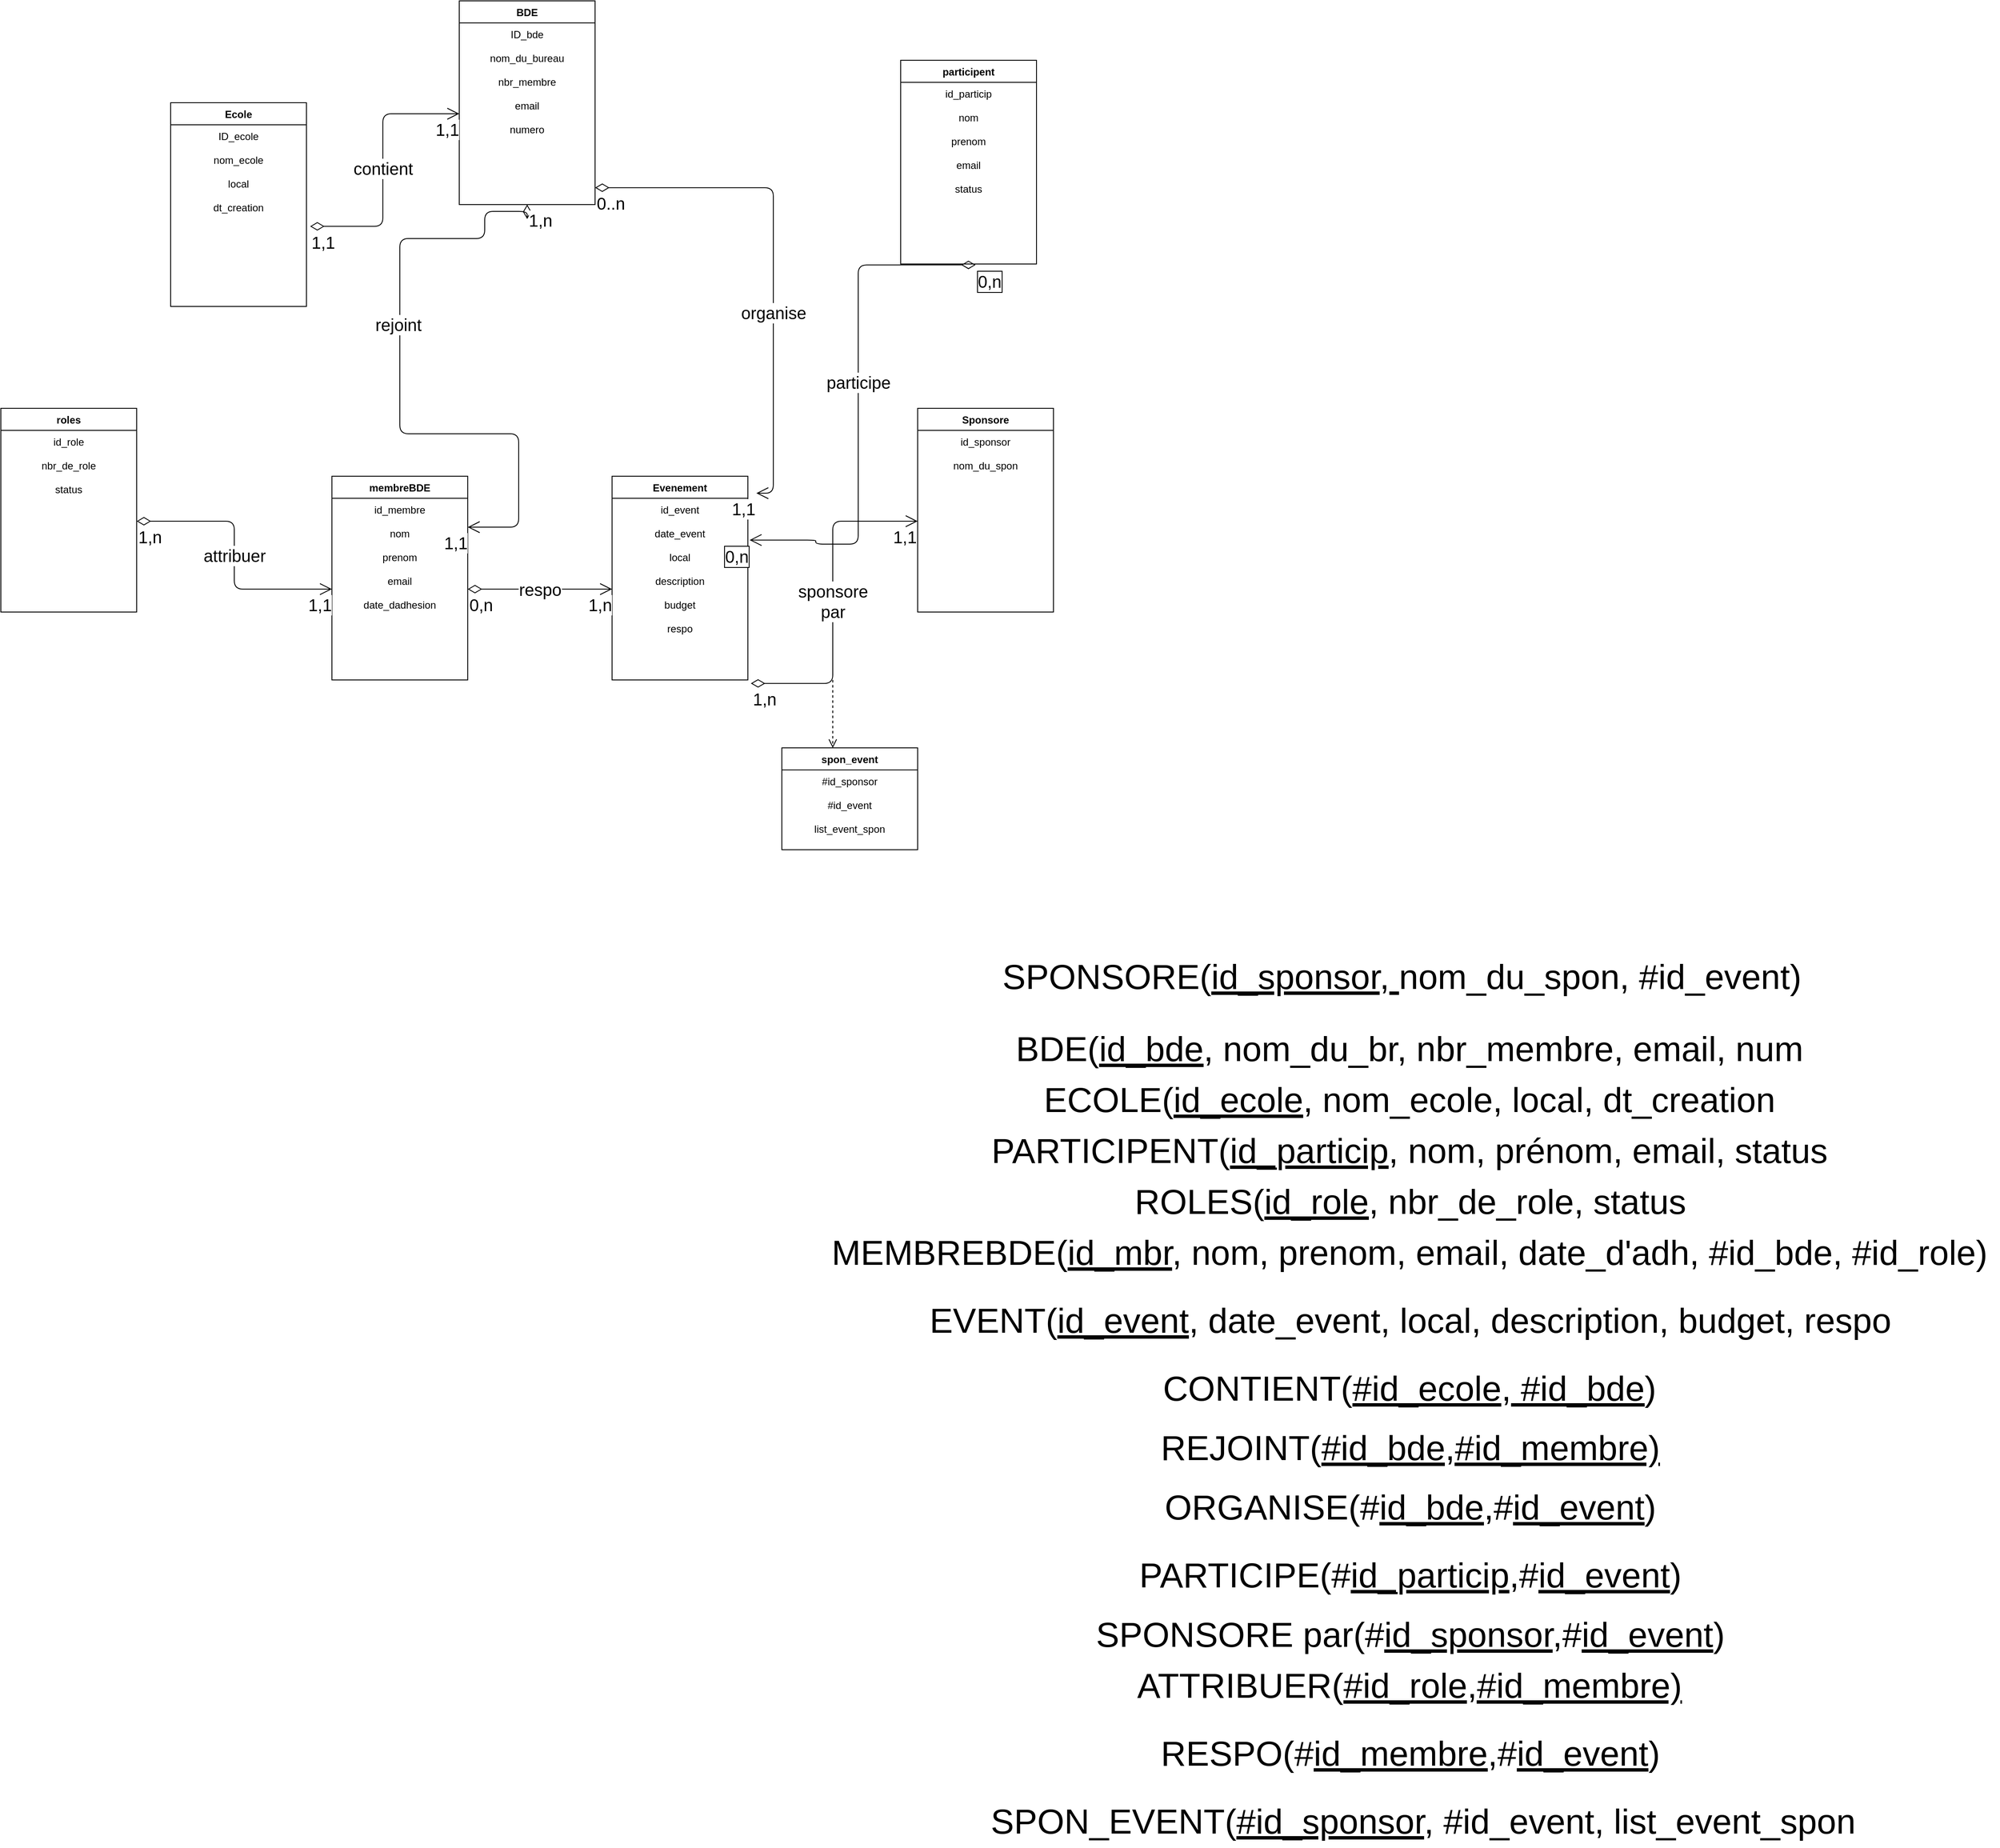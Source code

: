 <mxfile>
    <diagram id="H0yQGbf4NaJOVAjafRQB" name="Page-1">
        <mxGraphModel dx="2165" dy="1808" grid="1" gridSize="10" guides="1" tooltips="1" connect="1" arrows="1" fold="1" page="0" pageScale="1" pageWidth="850" pageHeight="1100" math="0" shadow="0">
            <root>
                <mxCell id="0"/>
                <mxCell id="1" parent="0"/>
                <mxCell id="19" value="BDE" style="swimlane;fontStyle=1;align=center;verticalAlign=top;childLayout=stackLayout;horizontal=1;startSize=26;horizontalStack=0;resizeParent=1;resizeParentMax=0;resizeLast=0;collapsible=1;marginBottom=0;" vertex="1" parent="1">
                    <mxGeometry x="460" y="-320" width="160" height="240" as="geometry">
                        <mxRectangle x="400" y="-120" width="70" height="30" as="alternateBounds"/>
                    </mxGeometry>
                </mxCell>
                <mxCell id="29" value="ID_bde&#10;&#10;nom_du_bureau&#10;&#10;nbr_membre&#10;&#10;email&#10;&#10;numero&#10;" style="text;strokeColor=none;fillColor=none;align=center;verticalAlign=top;spacingLeft=4;spacingRight=4;overflow=hidden;rotatable=0;points=[[0,0.5],[1,0.5]];portConstraint=eastwest;fontFamily=Helvetica;" vertex="1" parent="19">
                    <mxGeometry y="26" width="160" height="214" as="geometry"/>
                </mxCell>
                <mxCell id="27" value="Ecole" style="swimlane;fontStyle=1;align=center;verticalAlign=top;childLayout=stackLayout;horizontal=1;startSize=26;horizontalStack=0;resizeParent=1;resizeParentMax=0;resizeLast=0;collapsible=1;marginBottom=0;" vertex="1" parent="1">
                    <mxGeometry x="120" y="-200" width="160" height="240" as="geometry"/>
                </mxCell>
                <mxCell id="28" value="ID_ecole&#10;&#10;nom_ecole&#10;&#10;local&#10;&#10;dt_creation&#10;" style="text;strokeColor=none;fillColor=none;align=center;verticalAlign=top;spacingLeft=4;spacingRight=4;overflow=hidden;rotatable=0;points=[[0,0.5],[1,0.5]];portConstraint=eastwest;" vertex="1" parent="27">
                    <mxGeometry y="26" width="160" height="214" as="geometry"/>
                </mxCell>
                <mxCell id="33" value="membreBDE" style="swimlane;fontStyle=1;align=center;verticalAlign=top;childLayout=stackLayout;horizontal=1;startSize=26;horizontalStack=0;resizeParent=1;resizeParentMax=0;resizeLast=0;collapsible=1;marginBottom=0;" vertex="1" parent="1">
                    <mxGeometry x="310" y="240" width="160" height="240" as="geometry"/>
                </mxCell>
                <mxCell id="34" value="id_membre&#10;&#10;nom&#10;&#10;prenom&#10;&#10;email&#10;&#10;date_dadhesion&#10;&#10;" style="text;strokeColor=none;fillColor=none;align=center;verticalAlign=top;spacingLeft=4;spacingRight=4;overflow=hidden;rotatable=0;points=[[0,0.5],[1,0.5]];portConstraint=eastwest;" vertex="1" parent="33">
                    <mxGeometry y="26" width="160" height="214" as="geometry"/>
                </mxCell>
                <mxCell id="36" value="roles" style="swimlane;fontStyle=1;align=center;verticalAlign=top;childLayout=stackLayout;horizontal=1;startSize=26;horizontalStack=0;resizeParent=1;resizeParentMax=0;resizeLast=0;collapsible=1;marginBottom=0;" vertex="1" parent="1">
                    <mxGeometry x="-80" y="160" width="160" height="240" as="geometry"/>
                </mxCell>
                <mxCell id="37" value="id_role&#10;&#10;nbr_de_role&#10;&#10;status" style="text;strokeColor=none;fillColor=none;align=center;verticalAlign=top;spacingLeft=4;spacingRight=4;overflow=hidden;rotatable=0;points=[[0,0.5],[1,0.5]];portConstraint=eastwest;" vertex="1" parent="36">
                    <mxGeometry y="26" width="160" height="214" as="geometry"/>
                </mxCell>
                <mxCell id="39" value="Evenement" style="swimlane;fontStyle=1;align=center;verticalAlign=top;childLayout=stackLayout;horizontal=1;startSize=26;horizontalStack=0;resizeParent=1;resizeParentMax=0;resizeLast=0;collapsible=1;marginBottom=0;" vertex="1" parent="1">
                    <mxGeometry x="640" y="240" width="160" height="240" as="geometry"/>
                </mxCell>
                <mxCell id="40" value="id_event&#10;&#10;date_event&#10;&#10;local&#10;&#10;description&#10;&#10;budget&#10;&#10;respo&#10;&#10;&#10;" style="text;strokeColor=none;fillColor=none;align=center;verticalAlign=top;spacingLeft=4;spacingRight=4;overflow=hidden;rotatable=0;points=[[0,0.5],[1,0.5]];portConstraint=eastwest;" vertex="1" parent="39">
                    <mxGeometry y="26" width="160" height="214" as="geometry"/>
                </mxCell>
                <mxCell id="42" value="Sponsore" style="swimlane;fontStyle=1;align=center;verticalAlign=top;childLayout=stackLayout;horizontal=1;startSize=26;horizontalStack=0;resizeParent=1;resizeParentMax=0;resizeLast=0;collapsible=1;marginBottom=0;" vertex="1" parent="1">
                    <mxGeometry x="1000" y="160" width="160" height="240" as="geometry"/>
                </mxCell>
                <mxCell id="43" value="id_sponsor&#10;&#10;nom_du_spon&#10;&#10;&#10;" style="text;strokeColor=none;fillColor=none;align=center;verticalAlign=top;spacingLeft=4;spacingRight=4;overflow=hidden;rotatable=0;points=[[0,0.5],[1,0.5]];portConstraint=eastwest;" vertex="1" parent="42">
                    <mxGeometry y="26" width="160" height="214" as="geometry"/>
                </mxCell>
                <mxCell id="68" value="attribuer" style="endArrow=open;html=1;endSize=12;startArrow=diamondThin;startSize=14;startFill=0;edgeStyle=orthogonalEdgeStyle;fontFamily=Helvetica;fontSize=20;exitX=1;exitY=0.5;exitDx=0;exitDy=0;entryX=0;entryY=0.5;entryDx=0;entryDy=0;" edge="1" parent="1" source="37" target="34">
                    <mxGeometry relative="1" as="geometry">
                        <mxPoint x="550" y="330" as="sourcePoint"/>
                        <mxPoint x="710" y="330" as="targetPoint"/>
                    </mxGeometry>
                </mxCell>
                <mxCell id="69" value="1,n" style="edgeLabel;resizable=0;html=1;align=left;verticalAlign=top;fontFamily=Helvetica;fontSize=20;" connectable="0" vertex="1" parent="68">
                    <mxGeometry x="-1" relative="1" as="geometry"/>
                </mxCell>
                <mxCell id="70" value="1,1" style="edgeLabel;resizable=0;html=1;align=right;verticalAlign=top;fontFamily=Helvetica;fontSize=20;" connectable="0" vertex="1" parent="68">
                    <mxGeometry x="1" relative="1" as="geometry"/>
                </mxCell>
                <mxCell id="72" value="respo" style="endArrow=open;html=1;endSize=12;startArrow=diamondThin;startSize=14;startFill=0;edgeStyle=orthogonalEdgeStyle;fontFamily=Helvetica;fontSize=20;exitX=1;exitY=0.5;exitDx=0;exitDy=0;entryX=0;entryY=0.5;entryDx=0;entryDy=0;" edge="1" parent="1" source="34" target="40">
                    <mxGeometry relative="1" as="geometry">
                        <mxPoint x="550" y="330" as="sourcePoint"/>
                        <mxPoint x="710" y="330" as="targetPoint"/>
                    </mxGeometry>
                </mxCell>
                <mxCell id="73" value="0,n" style="edgeLabel;resizable=0;html=1;align=left;verticalAlign=top;fontFamily=Helvetica;fontSize=20;" connectable="0" vertex="1" parent="72">
                    <mxGeometry x="-1" relative="1" as="geometry"/>
                </mxCell>
                <mxCell id="74" value="1,n" style="edgeLabel;resizable=0;html=1;align=right;verticalAlign=top;fontFamily=Helvetica;fontSize=20;" connectable="0" vertex="1" parent="72">
                    <mxGeometry x="1" relative="1" as="geometry"/>
                </mxCell>
                <mxCell id="75" value="sponsore&lt;br&gt;par" style="endArrow=open;html=1;endSize=12;startArrow=diamondThin;startSize=14;startFill=0;edgeStyle=orthogonalEdgeStyle;fontFamily=Helvetica;fontSize=20;entryX=0;entryY=0.5;entryDx=0;entryDy=0;exitX=1.022;exitY=1.019;exitDx=0;exitDy=0;exitPerimeter=0;" edge="1" parent="1" source="40" target="43">
                    <mxGeometry relative="1" as="geometry">
                        <mxPoint x="550" y="330" as="sourcePoint"/>
                        <mxPoint x="710" y="330" as="targetPoint"/>
                    </mxGeometry>
                </mxCell>
                <mxCell id="76" value="1,n" style="edgeLabel;resizable=0;html=1;align=left;verticalAlign=top;fontFamily=Helvetica;fontSize=20;" connectable="0" vertex="1" parent="75">
                    <mxGeometry x="-1" relative="1" as="geometry"/>
                </mxCell>
                <mxCell id="77" value="1,1" style="edgeLabel;resizable=0;html=1;align=right;verticalAlign=top;fontFamily=Helvetica;fontSize=20;" connectable="0" vertex="1" parent="75">
                    <mxGeometry x="1" relative="1" as="geometry"/>
                </mxCell>
                <mxCell id="78" value="" style="endArrow=open;html=1;endSize=12;startArrow=diamondThin;startSize=14;startFill=0;edgeStyle=orthogonalEdgeStyle;fontFamily=Helvetica;fontSize=20;align=center;verticalAlign=top;" edge="1" parent="1" target="34">
                    <mxGeometry relative="1" as="geometry">
                        <mxPoint x="540" y="-80" as="sourcePoint"/>
                        <mxPoint x="520" y="190" as="targetPoint"/>
                        <Array as="points">
                            <mxPoint x="540" y="-72"/>
                            <mxPoint x="490" y="-72"/>
                            <mxPoint x="490" y="-40"/>
                            <mxPoint x="390" y="-40"/>
                            <mxPoint x="390" y="190"/>
                            <mxPoint x="530" y="190"/>
                            <mxPoint x="530" y="300"/>
                        </Array>
                    </mxGeometry>
                </mxCell>
                <mxCell id="79" value="1,n" style="edgeLabel;resizable=0;html=1;align=left;verticalAlign=top;fontFamily=Helvetica;fontSize=20;" connectable="0" vertex="1" parent="78">
                    <mxGeometry x="-1" relative="1" as="geometry"/>
                </mxCell>
                <mxCell id="80" value="1,1" style="edgeLabel;resizable=0;html=1;align=right;verticalAlign=top;fontFamily=Helvetica;fontSize=20;" connectable="0" vertex="1" parent="78">
                    <mxGeometry x="1" relative="1" as="geometry"/>
                </mxCell>
                <mxCell id="87" value="rejoint" style="edgeLabel;html=1;align=center;verticalAlign=middle;resizable=0;points=[];fontSize=20;fontFamily=Helvetica;" vertex="1" connectable="0" parent="78">
                    <mxGeometry x="-0.295" y="-2" relative="1" as="geometry">
                        <mxPoint y="33" as="offset"/>
                    </mxGeometry>
                </mxCell>
                <mxCell id="81" value="organise" style="endArrow=open;html=1;endSize=12;startArrow=diamondThin;startSize=14;startFill=0;edgeStyle=orthogonalEdgeStyle;fontFamily=Helvetica;fontSize=20;exitX=1;exitY=0.907;exitDx=0;exitDy=0;exitPerimeter=0;" edge="1" parent="1" source="29">
                    <mxGeometry x="0.206" relative="1" as="geometry">
                        <mxPoint x="550" y="70" as="sourcePoint"/>
                        <mxPoint x="810" y="260" as="targetPoint"/>
                        <Array as="points">
                            <mxPoint x="830" y="-100"/>
                            <mxPoint x="830" y="260"/>
                        </Array>
                        <mxPoint y="1" as="offset"/>
                    </mxGeometry>
                </mxCell>
                <mxCell id="82" value="0..n" style="edgeLabel;resizable=0;html=1;align=left;verticalAlign=top;fontFamily=Helvetica;fontSize=20;" connectable="0" vertex="1" parent="81">
                    <mxGeometry x="-1" relative="1" as="geometry"/>
                </mxCell>
                <mxCell id="83" value="1,1" style="edgeLabel;resizable=0;html=1;align=right;verticalAlign=top;fontFamily=Helvetica;fontSize=20;" connectable="0" vertex="1" parent="81">
                    <mxGeometry x="1" relative="1" as="geometry"/>
                </mxCell>
                <mxCell id="84" value="contient" style="endArrow=open;html=1;endSize=12;startArrow=diamondThin;startSize=14;startFill=0;edgeStyle=orthogonalEdgeStyle;fontFamily=Helvetica;fontSize=20;exitX=1.027;exitY=0.559;exitDx=0;exitDy=0;exitPerimeter=0;entryX=0;entryY=0.5;entryDx=0;entryDy=0;" edge="1" parent="1" source="28" target="29">
                    <mxGeometry relative="1" as="geometry">
                        <mxPoint x="550" y="-140" as="sourcePoint"/>
                        <mxPoint x="710" y="-140" as="targetPoint"/>
                    </mxGeometry>
                </mxCell>
                <mxCell id="85" value="1,1" style="edgeLabel;resizable=0;html=1;align=left;verticalAlign=top;fontFamily=Helvetica;fontSize=20;" connectable="0" vertex="1" parent="84">
                    <mxGeometry x="-1" relative="1" as="geometry"/>
                </mxCell>
                <mxCell id="86" value="1,1" style="edgeLabel;resizable=0;html=1;align=right;verticalAlign=top;fontFamily=Helvetica;fontSize=20;" connectable="0" vertex="1" parent="84">
                    <mxGeometry x="1" relative="1" as="geometry"/>
                </mxCell>
                <mxCell id="88" value="" style="html=1;verticalAlign=bottom;endArrow=open;dashed=1;endSize=8;fontFamily=Helvetica;fontSize=20;" edge="1" parent="1">
                    <mxGeometry relative="1" as="geometry">
                        <mxPoint x="900" y="480" as="sourcePoint"/>
                        <mxPoint x="900" y="560" as="targetPoint"/>
                    </mxGeometry>
                </mxCell>
                <mxCell id="92" value="participent" style="swimlane;fontStyle=1;align=center;verticalAlign=top;childLayout=stackLayout;horizontal=1;startSize=26;horizontalStack=0;resizeParent=1;resizeParentMax=0;resizeLast=0;collapsible=1;marginBottom=0;" vertex="1" parent="1">
                    <mxGeometry x="980" y="-250" width="160" height="240" as="geometry"/>
                </mxCell>
                <mxCell id="93" value="id_particip&#10;&#10;nom&#10;&#10;prenom&#10;&#10;email&#10;&#10;status&#10;&#10;" style="text;strokeColor=none;fillColor=none;align=center;verticalAlign=top;spacingLeft=4;spacingRight=4;overflow=hidden;rotatable=0;points=[[0,0.5],[1,0.5]];portConstraint=eastwest;" vertex="1" parent="92">
                    <mxGeometry y="26" width="160" height="214" as="geometry"/>
                </mxCell>
                <mxCell id="94" value="participe" style="endArrow=open;html=1;endSize=12;startArrow=diamondThin;startSize=14;startFill=0;edgeStyle=orthogonalEdgeStyle;fontFamily=Helvetica;fontSize=20;exitX=0.552;exitY=1.005;exitDx=0;exitDy=0;exitPerimeter=0;verticalAlign=top;entryX=1.013;entryY=0.23;entryDx=0;entryDy=0;entryPerimeter=0;" edge="1" parent="1" source="93" target="40">
                    <mxGeometry x="-0.142" relative="1" as="geometry">
                        <mxPoint x="530" y="140" as="sourcePoint"/>
                        <mxPoint x="880" y="260" as="targetPoint"/>
                        <Array as="points">
                            <mxPoint x="930" y="-9"/>
                            <mxPoint x="930" y="320"/>
                            <mxPoint x="880" y="320"/>
                            <mxPoint x="880" y="315"/>
                        </Array>
                        <mxPoint y="1" as="offset"/>
                    </mxGeometry>
                </mxCell>
                <mxCell id="95" value="0,n" style="edgeLabel;resizable=0;html=1;align=left;verticalAlign=top;fontFamily=Helvetica;fontSize=20;labelBorderColor=default;" connectable="0" vertex="1" parent="94">
                    <mxGeometry x="-1" relative="1" as="geometry"/>
                </mxCell>
                <mxCell id="96" value="0,n" style="edgeLabel;resizable=0;html=1;align=right;verticalAlign=top;fontFamily=Helvetica;fontSize=20;imageAlign=left;labelBorderColor=default;" connectable="0" vertex="1" parent="94">
                    <mxGeometry x="1" relative="1" as="geometry"/>
                </mxCell>
                <mxCell id="104" value="spon_event" style="swimlane;fontStyle=1;align=center;verticalAlign=top;childLayout=stackLayout;horizontal=1;startSize=26;horizontalStack=0;resizeParent=1;resizeParentMax=0;resizeLast=0;collapsible=1;marginBottom=0;" vertex="1" parent="1">
                    <mxGeometry x="840" y="560" width="160" height="120" as="geometry"/>
                </mxCell>
                <mxCell id="105" value="#id_sponsor&#10;&#10;#id_event&#10;&#10;list_event_spon" style="text;strokeColor=none;fillColor=none;align=center;verticalAlign=top;spacingLeft=4;spacingRight=4;overflow=hidden;rotatable=0;points=[[0,0.5],[1,0.5]];portConstraint=eastwest;" vertex="1" parent="104">
                    <mxGeometry y="26" width="160" height="94" as="geometry"/>
                </mxCell>
                <mxCell id="159" value="PARTICIPENT(&lt;u&gt;id_particip&lt;/u&gt;, nom, prénom, email, status" style="text;html=1;align=center;verticalAlign=middle;resizable=0;points=[];autosize=1;strokeColor=none;fillColor=none;fontSize=41;fontFamily=Helvetica;" vertex="1" parent="1">
                    <mxGeometry x="1074" y="1005" width="1010" height="60" as="geometry"/>
                </mxCell>
                <mxCell id="160" value="BDE(&lt;u&gt;id_bde&lt;/u&gt;, nom_du_br, nbr_membre, email, num" style="text;html=1;align=center;verticalAlign=middle;resizable=0;points=[];autosize=1;strokeColor=none;fillColor=none;fontSize=41;fontFamily=Helvetica;" vertex="1" parent="1">
                    <mxGeometry x="1104" y="885" width="950" height="60" as="geometry"/>
                </mxCell>
                <mxCell id="161" value="ROLES(&lt;u&gt;id_role&lt;/u&gt;, nbr_de_role, status" style="text;html=1;align=center;verticalAlign=middle;resizable=0;points=[];autosize=1;strokeColor=none;fillColor=none;fontSize=41;fontFamily=Helvetica;" vertex="1" parent="1">
                    <mxGeometry x="1245" y="1065" width="670" height="60" as="geometry"/>
                </mxCell>
                <mxCell id="162" value="ECOLE(&lt;u&gt;id_ecole&lt;/u&gt;, nom_ecole, local, dt_creation" style="text;html=1;align=center;verticalAlign=middle;resizable=0;points=[];autosize=1;strokeColor=none;fillColor=none;fontSize=41;fontFamily=Helvetica;" vertex="1" parent="1">
                    <mxGeometry x="1134" y="945" width="890" height="60" as="geometry"/>
                </mxCell>
                <mxCell id="163" value="MEMBREBDE(&lt;u&gt;id_mbr&lt;/u&gt;, nom, prenom, email, date_d'adh, #id_bde, #id_role)" style="text;html=1;align=center;verticalAlign=middle;resizable=0;points=[];autosize=1;strokeColor=none;fillColor=none;fontSize=41;fontFamily=Helvetica;" vertex="1" parent="1">
                    <mxGeometry x="884" y="1125" width="1390" height="60" as="geometry"/>
                </mxCell>
                <mxCell id="164" value="&lt;font style=&quot;font-size: 41px;&quot;&gt;EVENT(&lt;u&gt;id_event&lt;/u&gt;, date_event, local, description, budget, respo&lt;/font&gt;" style="text;html=1;align=center;verticalAlign=middle;resizable=0;points=[];autosize=1;strokeColor=none;fillColor=none;fontSize=41;fontFamily=Helvetica;" vertex="1" parent="1">
                    <mxGeometry x="1000" y="1205" width="1160" height="60" as="geometry"/>
                </mxCell>
                <mxCell id="165" value="CONTIENT(&lt;u&gt;#id_ecole, #id_bde&lt;/u&gt;)" style="text;html=1;align=center;verticalAlign=middle;resizable=0;points=[];autosize=1;strokeColor=none;fillColor=none;fontSize=41;fontFamily=Helvetica;" vertex="1" parent="1">
                    <mxGeometry x="1279" y="1285" width="600" height="60" as="geometry"/>
                </mxCell>
                <mxCell id="166" value="&lt;font style=&quot;font-size: 41px;&quot;&gt;REJOINT(&lt;u&gt;#id_bde,#id_membre)&lt;/u&gt;&lt;/font&gt;" style="text;html=1;align=center;verticalAlign=middle;resizable=0;points=[];autosize=1;strokeColor=none;fillColor=none;fontSize=41;fontFamily=Helvetica;" vertex="1" parent="1">
                    <mxGeometry x="1275" y="1355" width="610" height="60" as="geometry"/>
                </mxCell>
                <mxCell id="167" value="&lt;font style=&quot;font-size: 41px;&quot;&gt;ORGANISE(#&lt;u&gt;id_bde&lt;/u&gt;,#&lt;u&gt;id_event&lt;/u&gt;)&lt;/font&gt;" style="text;html=1;align=center;verticalAlign=middle;resizable=0;points=[];autosize=1;strokeColor=none;fillColor=none;fontSize=41;fontFamily=Helvetica;" vertex="1" parent="1">
                    <mxGeometry x="1280" y="1425" width="600" height="60" as="geometry"/>
                </mxCell>
                <mxCell id="168" value="&lt;font style=&quot;font-size: 41px;&quot;&gt;PARTICIPE(#&lt;u&gt;id_particip&lt;/u&gt;,#&lt;u&gt;id_event&lt;/u&gt;)&lt;/font&gt;" style="text;html=1;align=center;verticalAlign=middle;resizable=0;points=[];autosize=1;strokeColor=none;fillColor=none;fontSize=41;fontFamily=Helvetica;" vertex="1" parent="1">
                    <mxGeometry x="1250" y="1505" width="660" height="60" as="geometry"/>
                </mxCell>
                <mxCell id="169" value="&lt;font style=&quot;font-size: 41px;&quot;&gt;SPONSORE par(#&lt;u&gt;id_sponsor&lt;/u&gt;,#&lt;u&gt;id_event&lt;/u&gt;)&lt;/font&gt;" style="text;html=1;align=center;verticalAlign=middle;resizable=0;points=[];autosize=1;strokeColor=none;fillColor=none;fontSize=41;fontFamily=Helvetica;" vertex="1" parent="1">
                    <mxGeometry x="1200" y="1575" width="760" height="60" as="geometry"/>
                </mxCell>
                <mxCell id="170" value="&lt;font style=&quot;font-size: 41px;&quot;&gt;ATTRIBUER(&lt;u&gt;#id_role,#id_membre)&lt;/u&gt;&lt;/font&gt;" style="text;html=1;align=center;verticalAlign=middle;resizable=0;points=[];autosize=1;strokeColor=none;fillColor=none;fontSize=41;fontFamily=Helvetica;" vertex="1" parent="1">
                    <mxGeometry x="1244" y="1635" width="670" height="60" as="geometry"/>
                </mxCell>
                <mxCell id="171" value="&lt;font style=&quot;font-size: 41px;&quot;&gt;RESPO(#&lt;u&gt;id_membre&lt;/u&gt;,#&lt;u&gt;id_event&lt;/u&gt;)&lt;/font&gt;" style="text;html=1;align=center;verticalAlign=middle;resizable=0;points=[];autosize=1;strokeColor=none;fillColor=none;fontSize=41;fontFamily=Helvetica;" vertex="1" parent="1">
                    <mxGeometry x="1275" y="1715" width="610" height="60" as="geometry"/>
                </mxCell>
                <mxCell id="172" value="SPON_EVENT(&lt;u&gt;#id_sponsor&lt;/u&gt;, #id_event, list_event_spon" style="text;html=1;align=center;verticalAlign=middle;resizable=0;points=[];autosize=1;strokeColor=none;fillColor=none;fontSize=41;fontFamily=Helvetica;" vertex="1" parent="1">
                    <mxGeometry x="1075" y="1795" width="1040" height="60" as="geometry"/>
                </mxCell>
                <mxCell id="173" value="&lt;font style=&quot;font-size: 41px;&quot;&gt;SPONSORE(&lt;u&gt;id_sponsor&lt;/u&gt;,&lt;u&gt;&amp;nbsp;&lt;/u&gt;nom_du_spon, #id_event)&lt;/font&gt;" style="text;html=1;align=center;verticalAlign=middle;resizable=0;points=[];autosize=1;strokeColor=none;fillColor=none;fontSize=41;fontFamily=Helvetica;" vertex="1" parent="1">
                    <mxGeometry x="1090" y="800" width="960" height="60" as="geometry"/>
                </mxCell>
            </root>
        </mxGraphModel>
    </diagram>
</mxfile>